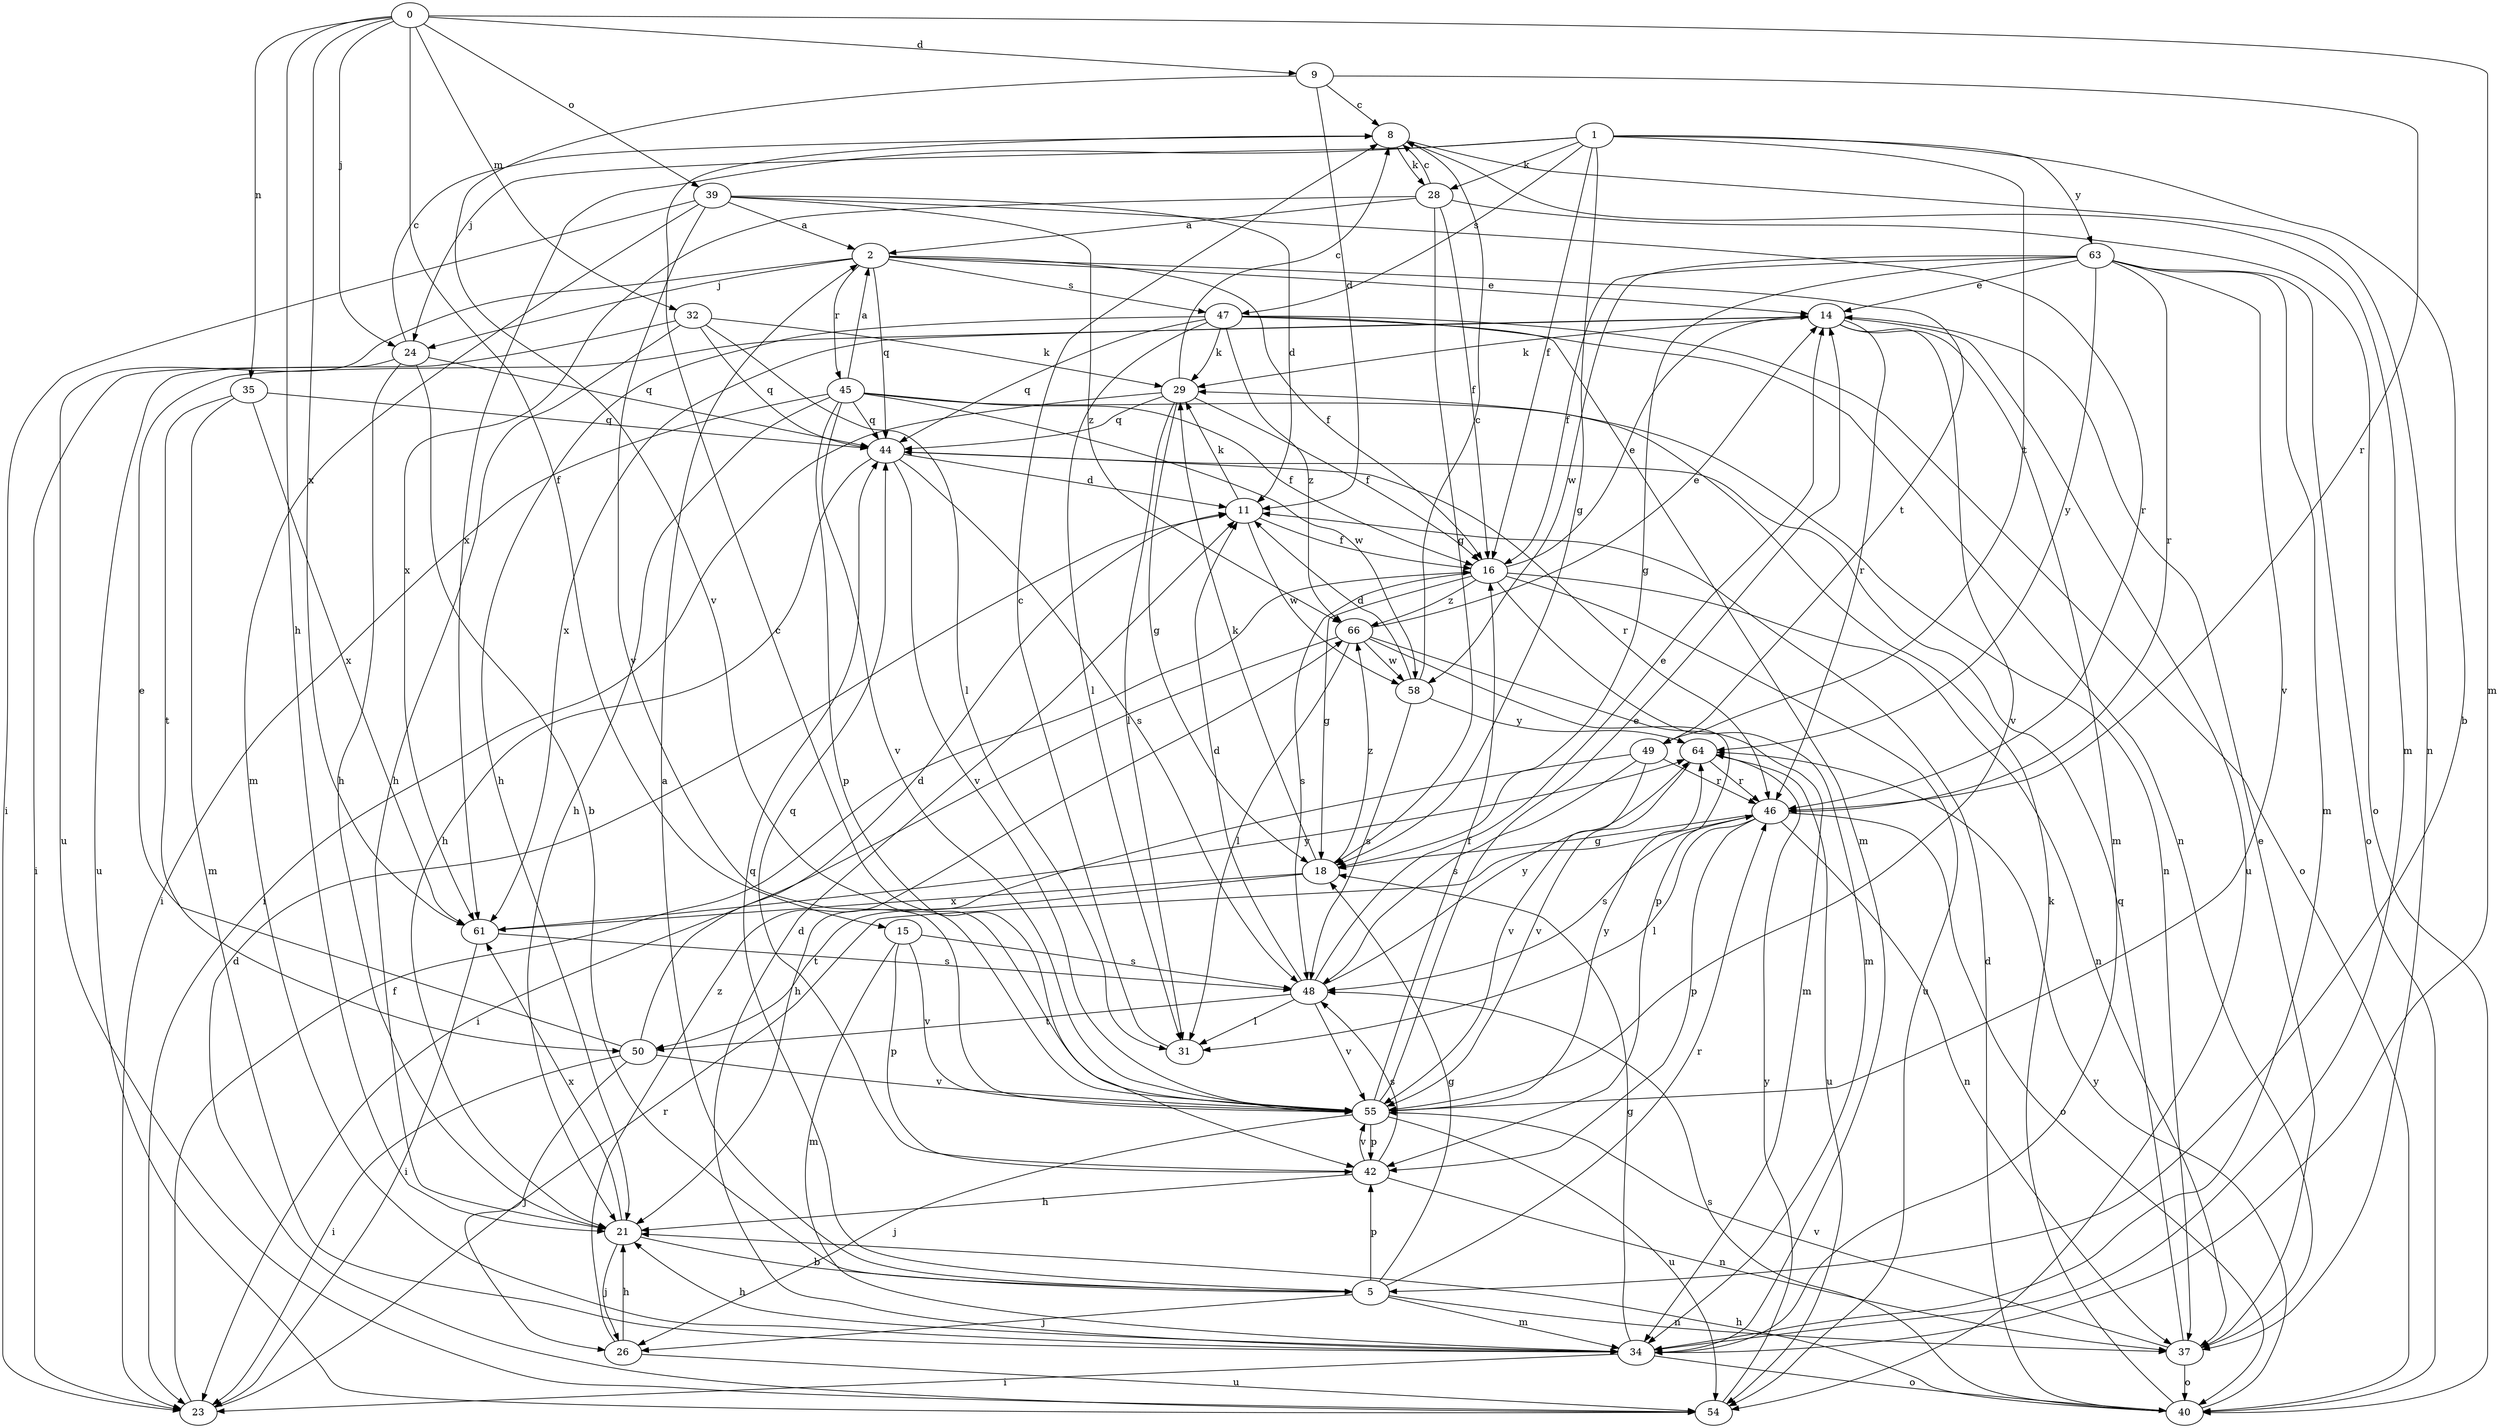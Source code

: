 strict digraph  {
0;
1;
2;
5;
8;
9;
11;
14;
15;
16;
18;
21;
23;
24;
26;
28;
29;
31;
32;
34;
35;
37;
39;
40;
42;
44;
45;
46;
47;
48;
49;
50;
54;
55;
58;
61;
63;
64;
66;
0 -> 9  [label=d];
0 -> 15  [label=f];
0 -> 21  [label=h];
0 -> 24  [label=j];
0 -> 32  [label=m];
0 -> 34  [label=m];
0 -> 35  [label=n];
0 -> 39  [label=o];
0 -> 61  [label=x];
1 -> 5  [label=b];
1 -> 16  [label=f];
1 -> 18  [label=g];
1 -> 24  [label=j];
1 -> 28  [label=k];
1 -> 47  [label=s];
1 -> 49  [label=t];
1 -> 61  [label=x];
1 -> 63  [label=y];
2 -> 14  [label=e];
2 -> 16  [label=f];
2 -> 24  [label=j];
2 -> 44  [label=q];
2 -> 45  [label=r];
2 -> 47  [label=s];
2 -> 49  [label=t];
2 -> 54  [label=u];
5 -> 2  [label=a];
5 -> 18  [label=g];
5 -> 26  [label=j];
5 -> 34  [label=m];
5 -> 37  [label=n];
5 -> 42  [label=p];
5 -> 44  [label=q];
5 -> 46  [label=r];
8 -> 28  [label=k];
8 -> 34  [label=m];
8 -> 37  [label=n];
9 -> 8  [label=c];
9 -> 11  [label=d];
9 -> 46  [label=r];
9 -> 55  [label=v];
11 -> 16  [label=f];
11 -> 29  [label=k];
11 -> 58  [label=w];
14 -> 29  [label=k];
14 -> 34  [label=m];
14 -> 46  [label=r];
14 -> 54  [label=u];
14 -> 55  [label=v];
14 -> 61  [label=x];
15 -> 34  [label=m];
15 -> 42  [label=p];
15 -> 48  [label=s];
15 -> 55  [label=v];
16 -> 14  [label=e];
16 -> 18  [label=g];
16 -> 34  [label=m];
16 -> 37  [label=n];
16 -> 48  [label=s];
16 -> 54  [label=u];
16 -> 66  [label=z];
18 -> 29  [label=k];
18 -> 50  [label=t];
18 -> 61  [label=x];
18 -> 66  [label=z];
21 -> 5  [label=b];
21 -> 26  [label=j];
21 -> 61  [label=x];
23 -> 16  [label=f];
23 -> 46  [label=r];
24 -> 5  [label=b];
24 -> 8  [label=c];
24 -> 21  [label=h];
24 -> 23  [label=i];
24 -> 44  [label=q];
26 -> 21  [label=h];
26 -> 54  [label=u];
26 -> 66  [label=z];
28 -> 2  [label=a];
28 -> 8  [label=c];
28 -> 16  [label=f];
28 -> 18  [label=g];
28 -> 40  [label=o];
28 -> 61  [label=x];
29 -> 8  [label=c];
29 -> 16  [label=f];
29 -> 18  [label=g];
29 -> 23  [label=i];
29 -> 31  [label=l];
29 -> 44  [label=q];
31 -> 8  [label=c];
32 -> 21  [label=h];
32 -> 29  [label=k];
32 -> 31  [label=l];
32 -> 44  [label=q];
32 -> 54  [label=u];
34 -> 11  [label=d];
34 -> 18  [label=g];
34 -> 21  [label=h];
34 -> 23  [label=i];
34 -> 40  [label=o];
35 -> 34  [label=m];
35 -> 44  [label=q];
35 -> 50  [label=t];
35 -> 61  [label=x];
37 -> 14  [label=e];
37 -> 40  [label=o];
37 -> 44  [label=q];
37 -> 55  [label=v];
39 -> 2  [label=a];
39 -> 11  [label=d];
39 -> 23  [label=i];
39 -> 34  [label=m];
39 -> 46  [label=r];
39 -> 55  [label=v];
39 -> 66  [label=z];
40 -> 11  [label=d];
40 -> 21  [label=h];
40 -> 29  [label=k];
40 -> 48  [label=s];
40 -> 64  [label=y];
42 -> 21  [label=h];
42 -> 37  [label=n];
42 -> 44  [label=q];
42 -> 48  [label=s];
42 -> 55  [label=v];
44 -> 11  [label=d];
44 -> 21  [label=h];
44 -> 46  [label=r];
44 -> 48  [label=s];
44 -> 55  [label=v];
45 -> 2  [label=a];
45 -> 16  [label=f];
45 -> 21  [label=h];
45 -> 23  [label=i];
45 -> 37  [label=n];
45 -> 42  [label=p];
45 -> 44  [label=q];
45 -> 55  [label=v];
45 -> 58  [label=w];
46 -> 18  [label=g];
46 -> 31  [label=l];
46 -> 37  [label=n];
46 -> 40  [label=o];
46 -> 42  [label=p];
46 -> 48  [label=s];
47 -> 21  [label=h];
47 -> 29  [label=k];
47 -> 31  [label=l];
47 -> 34  [label=m];
47 -> 37  [label=n];
47 -> 40  [label=o];
47 -> 44  [label=q];
47 -> 66  [label=z];
48 -> 11  [label=d];
48 -> 14  [label=e];
48 -> 31  [label=l];
48 -> 50  [label=t];
48 -> 55  [label=v];
48 -> 64  [label=y];
49 -> 21  [label=h];
49 -> 46  [label=r];
49 -> 48  [label=s];
49 -> 55  [label=v];
50 -> 11  [label=d];
50 -> 14  [label=e];
50 -> 23  [label=i];
50 -> 26  [label=j];
50 -> 55  [label=v];
54 -> 11  [label=d];
54 -> 64  [label=y];
55 -> 8  [label=c];
55 -> 14  [label=e];
55 -> 16  [label=f];
55 -> 26  [label=j];
55 -> 42  [label=p];
55 -> 54  [label=u];
55 -> 64  [label=y];
58 -> 8  [label=c];
58 -> 11  [label=d];
58 -> 48  [label=s];
58 -> 64  [label=y];
61 -> 23  [label=i];
61 -> 48  [label=s];
61 -> 64  [label=y];
63 -> 14  [label=e];
63 -> 16  [label=f];
63 -> 18  [label=g];
63 -> 34  [label=m];
63 -> 40  [label=o];
63 -> 46  [label=r];
63 -> 55  [label=v];
63 -> 58  [label=w];
63 -> 64  [label=y];
64 -> 46  [label=r];
64 -> 54  [label=u];
64 -> 55  [label=v];
66 -> 14  [label=e];
66 -> 23  [label=i];
66 -> 31  [label=l];
66 -> 34  [label=m];
66 -> 42  [label=p];
66 -> 58  [label=w];
}

